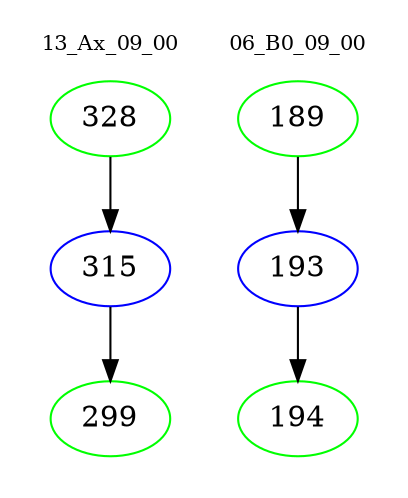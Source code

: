 digraph{
subgraph cluster_0 {
color = white
label = "13_Ax_09_00";
fontsize=10;
T0_328 [label="328", color="green"]
T0_328 -> T0_315 [color="black"]
T0_315 [label="315", color="blue"]
T0_315 -> T0_299 [color="black"]
T0_299 [label="299", color="green"]
}
subgraph cluster_1 {
color = white
label = "06_B0_09_00";
fontsize=10;
T1_189 [label="189", color="green"]
T1_189 -> T1_193 [color="black"]
T1_193 [label="193", color="blue"]
T1_193 -> T1_194 [color="black"]
T1_194 [label="194", color="green"]
}
}
